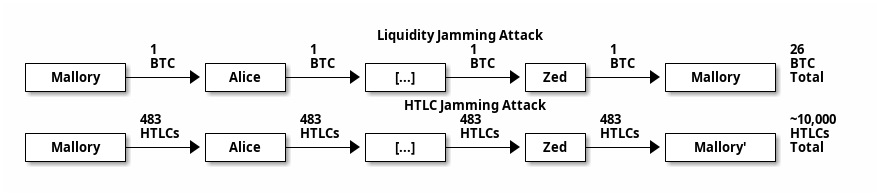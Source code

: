 @startditaa
                                Liquidity Jamming Attack

             1               1               1             1                 26
+---------+  BTC  +-------+  BTC  +-------+  BTC  +-----+  BTC  +----------+ BTC
| Mallory +------>+ Alice +------>+ [...] +------>+ Zed +------>+ Mallory  | Total
+---------+       +-------+       +-------+       +-----+       +----------+


                                    HTLC Jamming Attack

            483             483             483           483                ~10,000
+---------+ HTLCs +-------+ HTLCs +-------+ HTLCs +-----+ HTLCs +----------+ HTLCs
| Mallory +------>+ Alice +------>+ [...] +------>+ Zed +------>+ Mallory' | Total
+---------+       +-------+       +-------+       +-----+       +----------+
@endditaa
